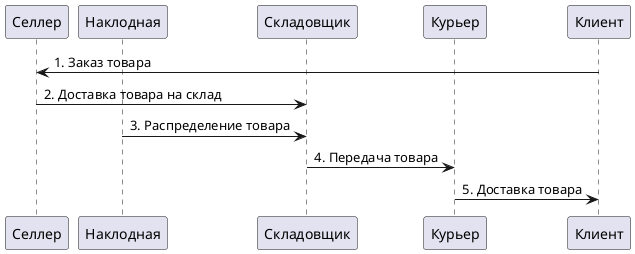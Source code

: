 @startuml "Поликлиника - последовательность"
participant Селлер
participant Наклодная
participant Складовщик
participant Курьер
participant Клиент

Клиент -> Селлер: 1. Заказ товара
Селлер -> Складовщик: 2. Доставка товара на склад
Наклодная -> Складовщик: 3. Распределение товара
Складовщик -> Курьер: 4. Передача товара
Курьер -> Клиент: 5. Доставка товара

@enduml